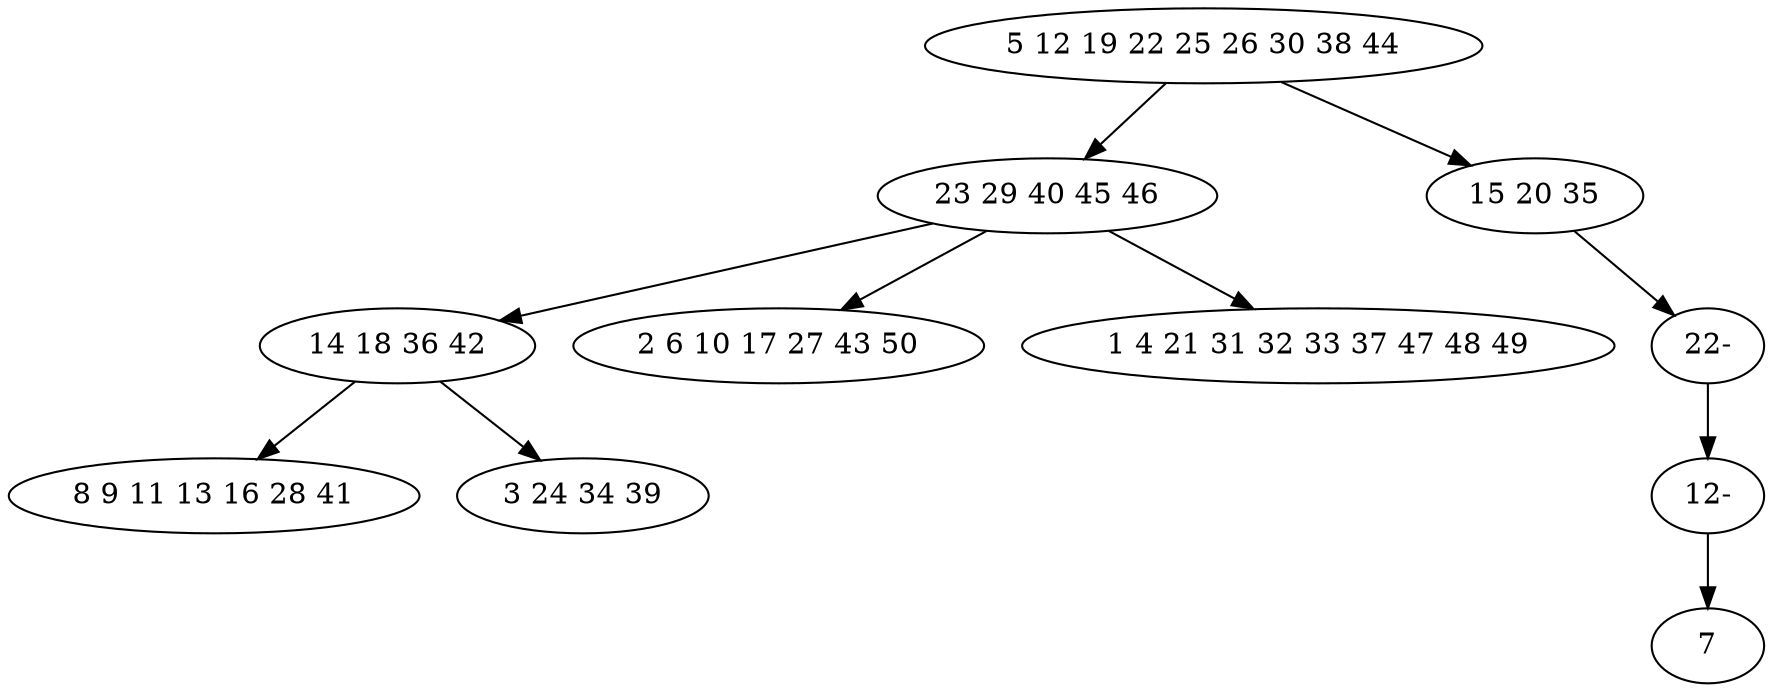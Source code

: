 digraph true_tree {
	"0" -> "1"
	"1" -> "2"
	"2" -> "3"
	"1" -> "4"
	"0" -> "5"
	"2" -> "6"
	"1" -> "7"
	"5" -> "9"
	"9" -> "10"
	"10" -> "8"
	"0" [label="5 12 19 22 25 26 30 38 44"];
	"1" [label="23 29 40 45 46"];
	"2" [label="14 18 36 42"];
	"3" [label="8 9 11 13 16 28 41"];
	"4" [label="2 6 10 17 27 43 50"];
	"5" [label="15 20 35"];
	"6" [label="3 24 34 39"];
	"7" [label="1 4 21 31 32 33 37 47 48 49"];
	"8" [label="7"];
	"9" [label="22-"];
	"10" [label="12-"];
}
